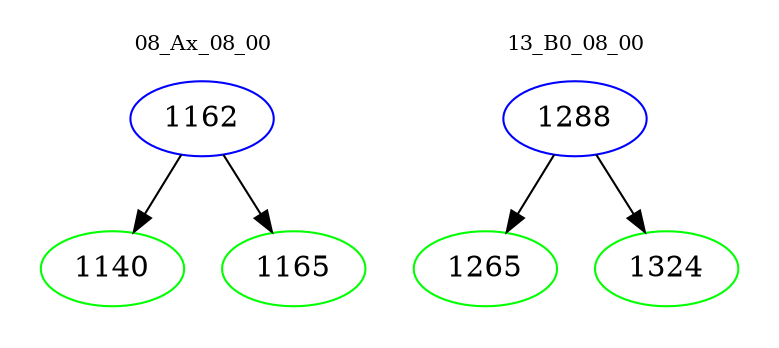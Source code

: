 digraph{
subgraph cluster_0 {
color = white
label = "08_Ax_08_00";
fontsize=10;
T0_1162 [label="1162", color="blue"]
T0_1162 -> T0_1140 [color="black"]
T0_1140 [label="1140", color="green"]
T0_1162 -> T0_1165 [color="black"]
T0_1165 [label="1165", color="green"]
}
subgraph cluster_1 {
color = white
label = "13_B0_08_00";
fontsize=10;
T1_1288 [label="1288", color="blue"]
T1_1288 -> T1_1265 [color="black"]
T1_1265 [label="1265", color="green"]
T1_1288 -> T1_1324 [color="black"]
T1_1324 [label="1324", color="green"]
}
}
